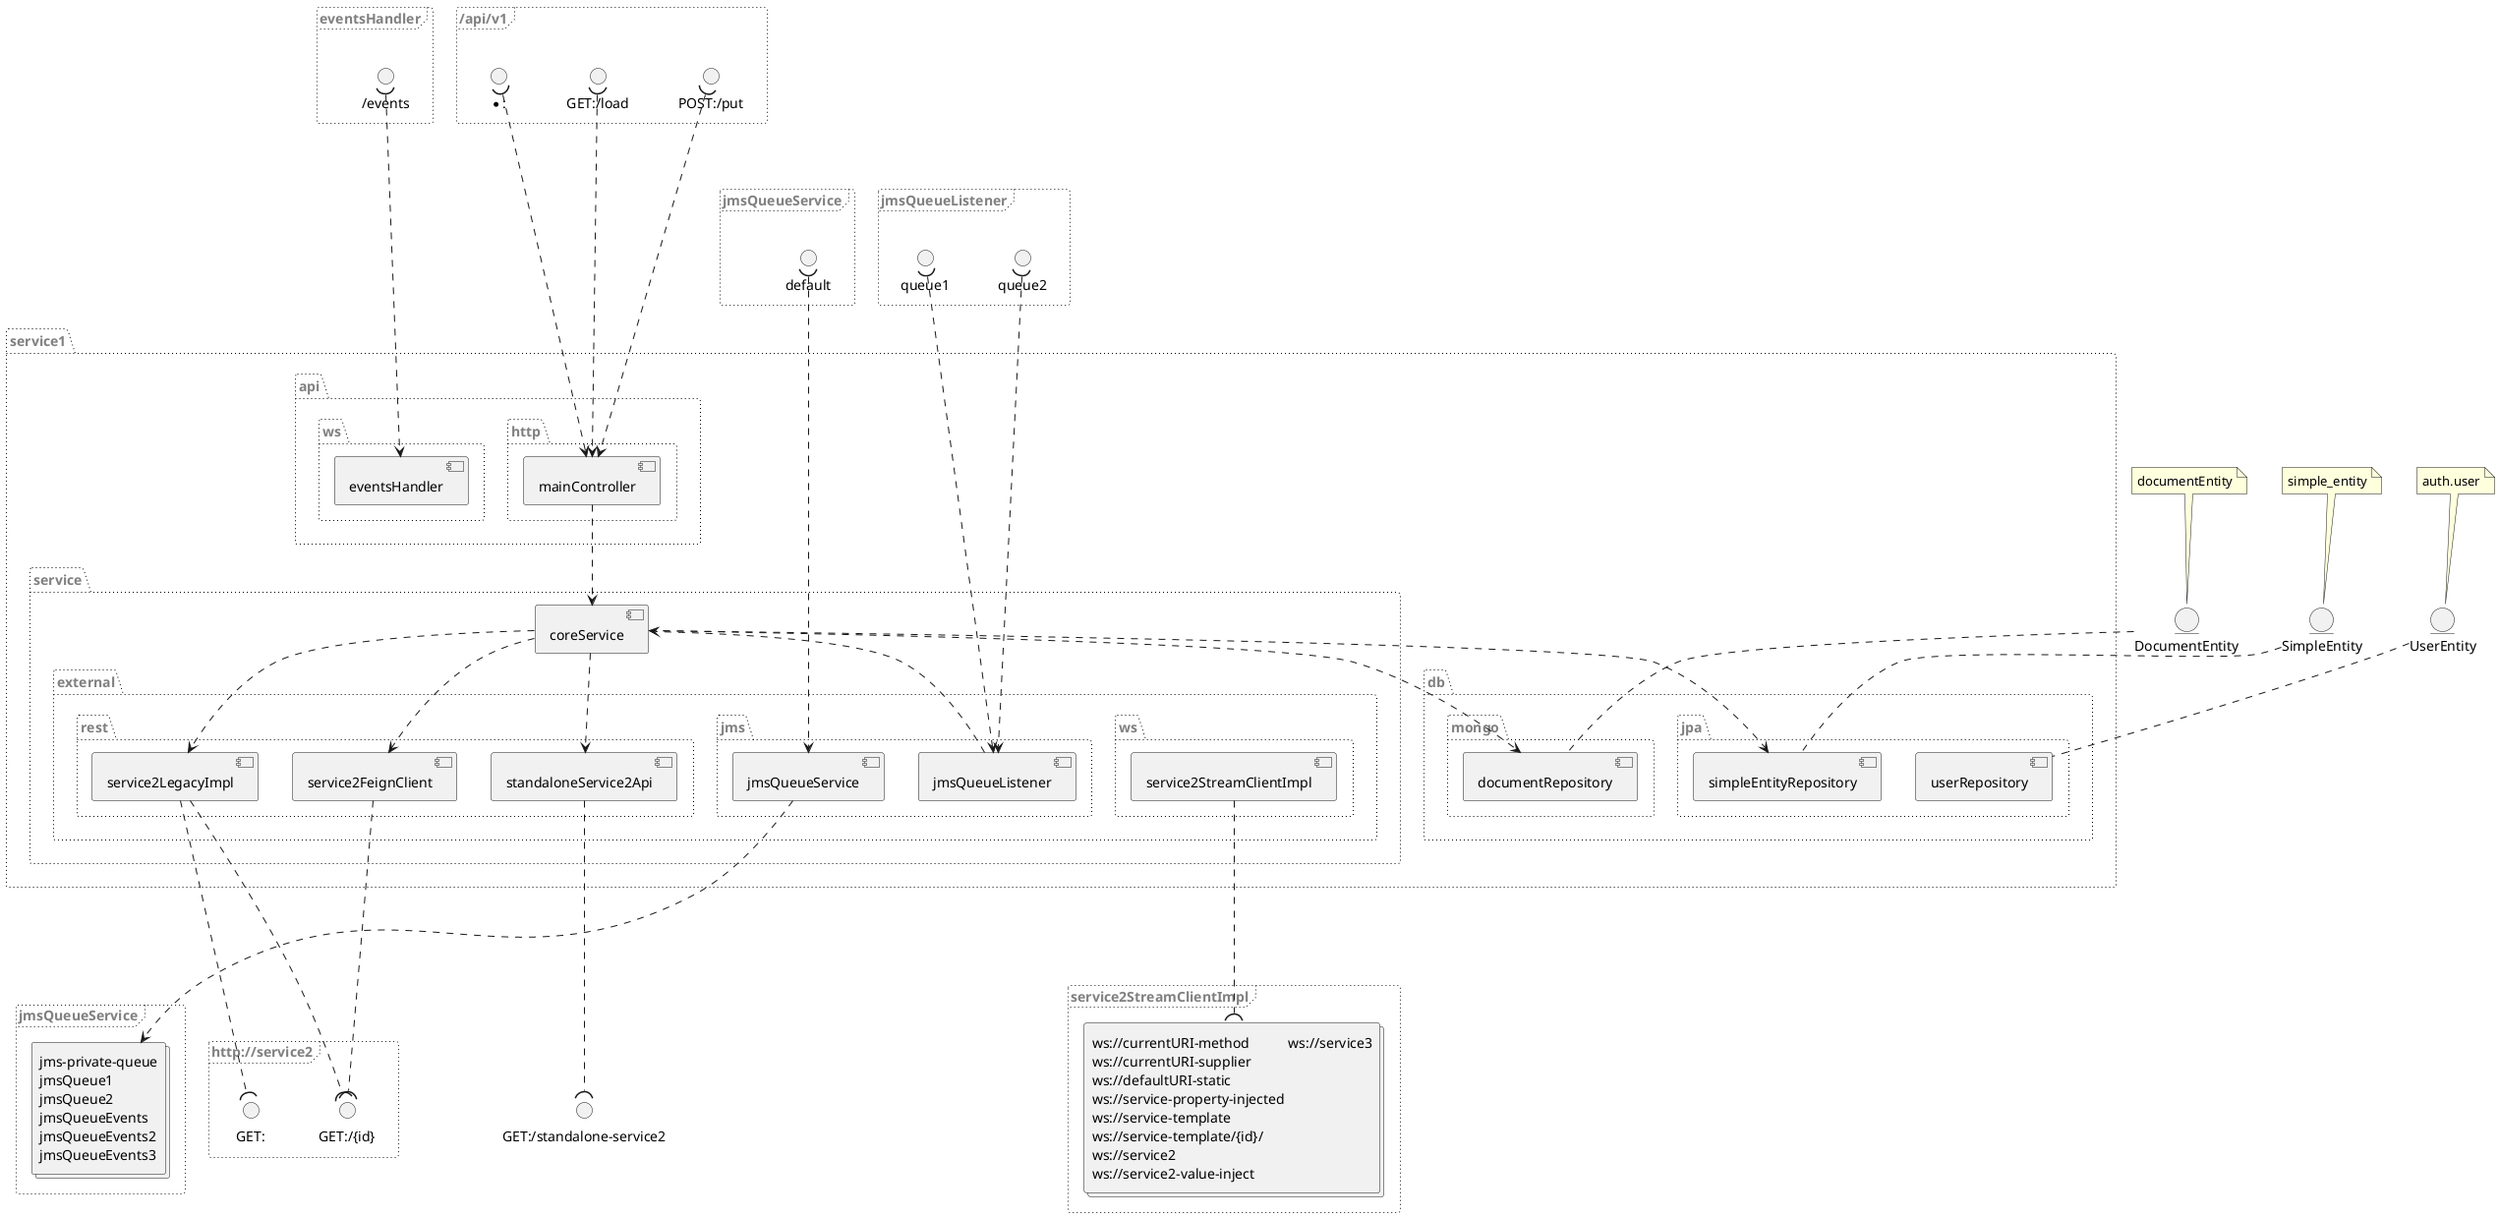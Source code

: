 @startuml
remove @unlinked
package "service1" as service1 #line.dotted;text:gray {
  package "api" as service1.api #line.dotted;text:gray {
    package "http" as service1.api.http #line.dotted;text:gray {
      component mainController as mainController
    }
    package "ws" as service1.api.ws #line.dotted;text:gray {
      component eventsHandler as eventsHandler
    }
  }
  package "db" as service1.db #line.dotted;text:gray {
    package "jpa" as service1.db.jpa #line.dotted;text:gray {
      component simpleEntityRepository as simpleEntityRepository
      component userRepository as userRepository
    }
    package "mongo" as service1.db.mongo #line.dotted;text:gray {
      component documentRepository as documentRepository
    }
  }
  package "service" as service1.service #line.dotted;text:gray {
    component coreService as coreService
    package "external" as service1.service.external #line.dotted;text:gray {
      package "jms" as service1.service.external.jms #line.dotted;text:gray {
        component jmsQueueListener as jmsQueueListener
        component jmsQueueService as jmsQueueService
      }
      package "rest" as service1.service.external.rest #line.dotted;text:gray {
        component service2LegacyImpl as service2LegacyImpl
        component standaloneService2Api as standaloneService2Api
        component service2FeignClient as service2FeignClient
      }
      package "ws" as service1.service.external.ws #line.dotted;text:gray {
        component service2StreamClientImpl as service2StreamClientImpl
      }
    }
  }
}
mainController ..> coreService
coreService ..> documentRepository
coreService ..> service2FeignClient
coreService ..> service2LegacyImpl
coreService ..> simpleEntityRepository
coreService ..> standaloneService2Api
jmsQueueListener ..> coreService
entity "SimpleEntity" as internal.jpa.classservice1.db.jpa.model.SimpleEntity..simple_entity.
note "simple_entity" as internal.jpa.classservice1.db.jpa.model.SimpleEntity..simple_entity..table_name
internal.jpa.classservice1.db.jpa.model.SimpleEntity..simple_entity..table_name .. internal.jpa.classservice1.db.jpa.model.SimpleEntity..simple_entity.
internal.jpa.classservice1.db.jpa.model.SimpleEntity..simple_entity. .. simpleEntityRepository
entity "UserEntity" as internal.jpa.classservice1.db.jpa.model.UserEntity..auth.user.
note "auth.user" as internal.jpa.classservice1.db.jpa.model.UserEntity..auth.user..table_name
internal.jpa.classservice1.db.jpa.model.UserEntity..auth.user..table_name .. internal.jpa.classservice1.db.jpa.model.UserEntity..auth.user.
internal.jpa.classservice1.db.jpa.model.UserEntity..auth.user. .. userRepository
entity "DocumentEntity" as internal.mongo.classservice1.db.mongo.model.DocumentEntity..documentEntity.
note "documentEntity" as internal.mongo.classservice1.db.mongo.model.DocumentEntity..documentEntity..table_name
internal.mongo.classservice1.db.mongo.model.DocumentEntity..documentEntity..table_name .. internal.mongo.classservice1.db.mongo.model.DocumentEntity..documentEntity.
internal.mongo.classservice1.db.mongo.model.DocumentEntity..documentEntity. .. documentRepository
frame "/api/v1" as input.http..api.v1 #line.dotted;text:gray {
  interface "*:" as in....api.v1.
  in....api.v1. )....> mainController
  interface "GET:/load" as in.GET..api.v1.load
  in.GET..api.v1.load )....> mainController
  interface "POST:/put" as in.POST..api.v1.put
  in.POST..api.v1.put )....> mainController
}
frame "eventsHandler" as input.websocket.eventsHandler #line.dotted;text:gray {
  interface "/events" as in.in.ws..events
  in.in.ws..events )....> eventsHandler
}
frame "jmsQueueService" as input.jms.jmsQueueService #line.dotted;text:gray {
  interface "default" as in.default.in
  in.default.in )....> jmsQueueService
}
frame "jmsQueueListener" as input.jms.jmsQueueListener #line.dotted;text:gray {
  interface "queue1" as in.queue1.in
  in.queue1.in )....> jmsQueueListener
  interface "queue2" as in.queue2.in
  in.queue2.in )....> jmsQueueListener
}
interface "GET:/standalone-service2" as out.GET.standalone.service2..id.
standaloneService2Api ....( out.GET.standalone.service2..id.
frame "http://service2" as output.http.http...service2 #line.dotted;text:gray {
  interface "GET:" as out.GET.http...service2
  service2LegacyImpl ....( out.GET.http...service2
  interface "GET:/{id}" as out.GET.http...service2..id.
  service2LegacyImpl ....( out.GET.http...service2..id.
  service2FeignClient ....( out.GET.http...service2..id.
}
frame "service2StreamClientImpl" as output.websocket.service2StreamClientImpl #line.dotted;text:gray {
  collections "<#transparent,transparent>|ws://currentURI-method |ws://service3|\n\
<#transparent,transparent>|ws://currentURI-supplier | |\n\
<#transparent,transparent>|ws://defaultURI-static | |\n\
<#transparent,transparent>|ws://service-property-injected | |\n\
<#transparent,transparent>|ws://service-template | |\n\
<#transparent,transparent>|ws://service-template/{id}/ | |\n\
<#transparent,transparent>|ws://service2 | |\n\
<#transparent,transparent>|ws://service2-value-inject | |" as service2StreamClientImpl.interfaces
  service2StreamClientImpl ....( service2StreamClientImpl.interfaces
}
frame "jmsQueueService" as output.jms.jmsQueueService #line.dotted;text:gray {
  collections "<#transparent,transparent>|jms-private-queue|\n\
<#transparent,transparent>|jmsQueue1|\n\
<#transparent,transparent>|jmsQueue2|\n\
<#transparent,transparent>|jmsQueueEvents|\n\
<#transparent,transparent>|jmsQueueEvents2|\n\
<#transparent,transparent>|jmsQueueEvents3|" as jmsQueueService.interfaces
  jmsQueueService ....> jmsQueueService.interfaces
}
@enduml
